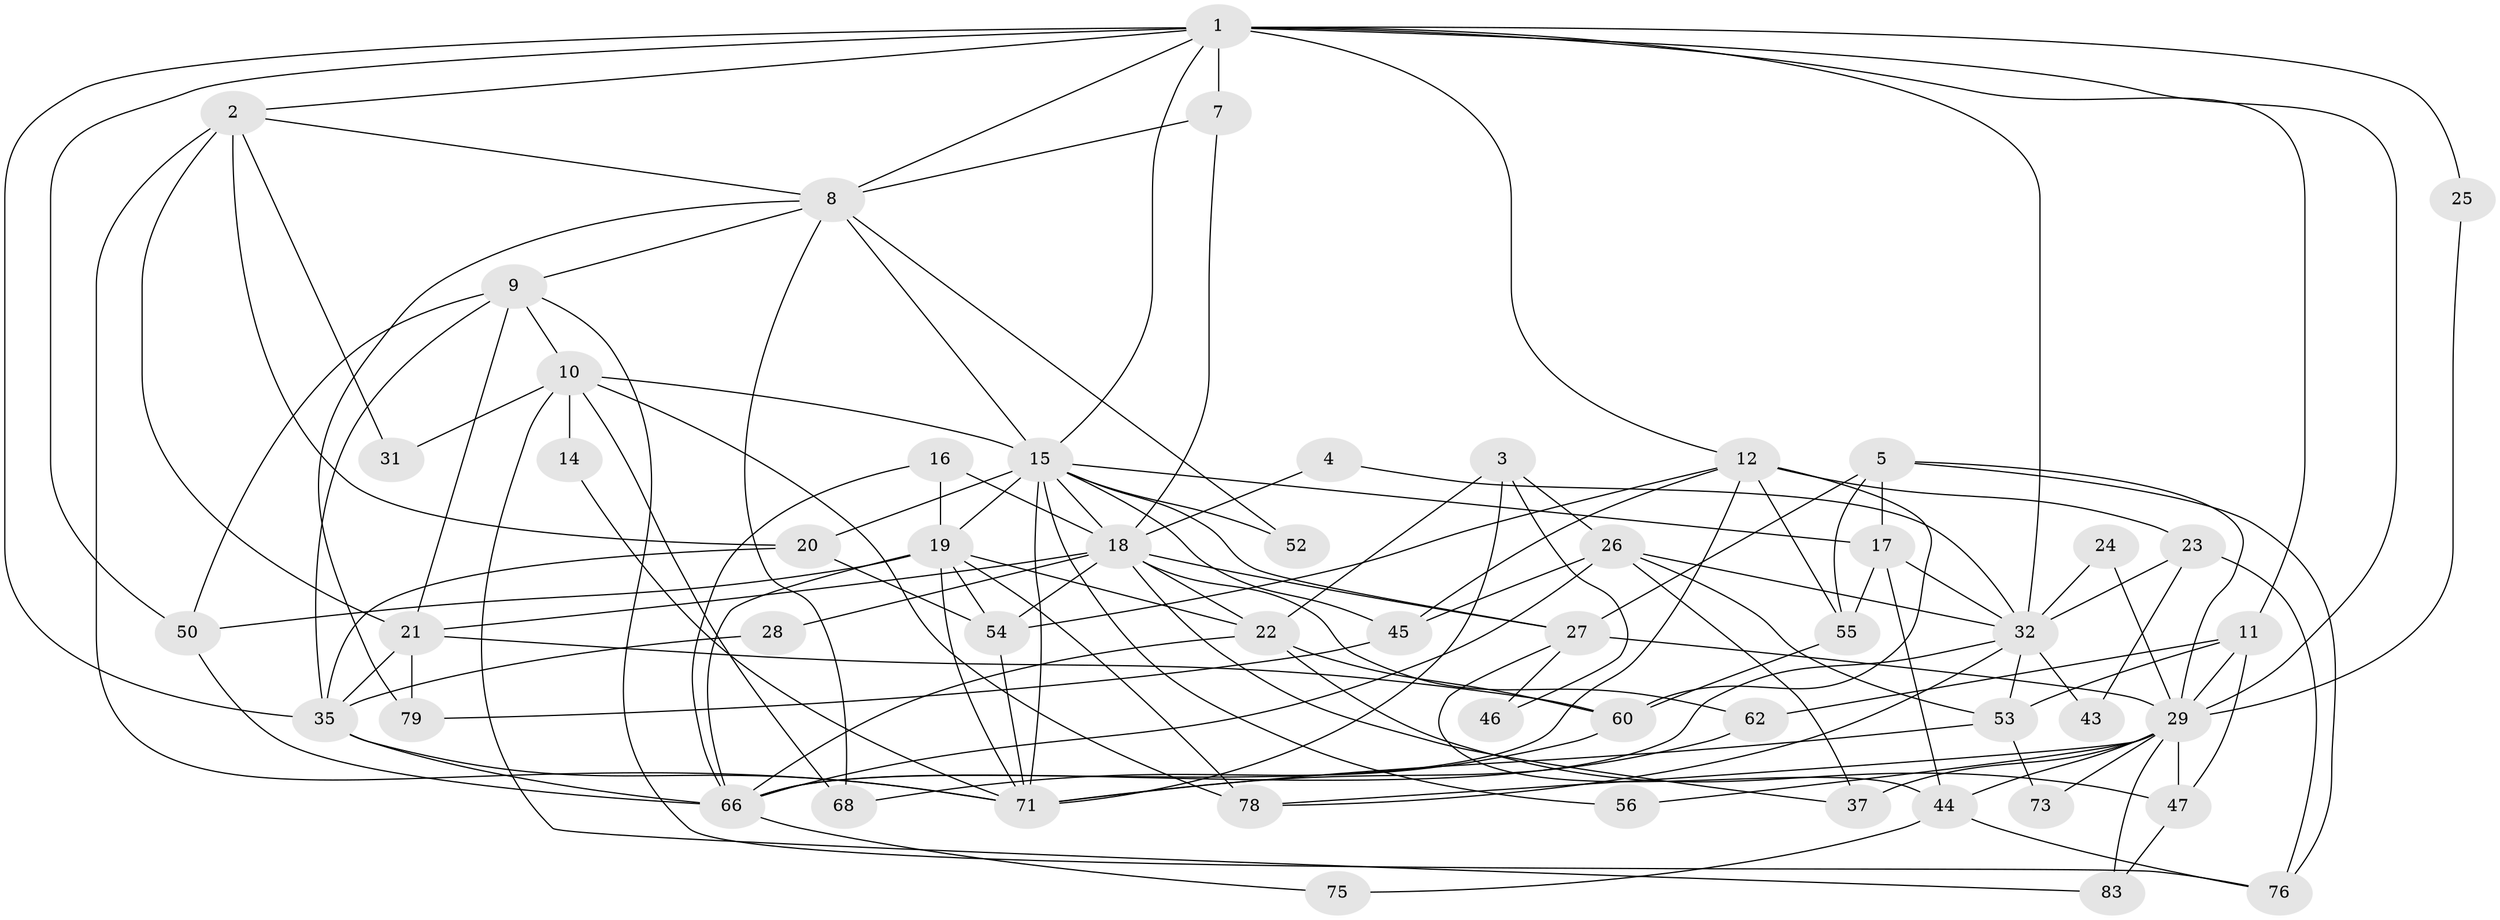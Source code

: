 // original degree distribution, {5: 0.1566265060240964, 2: 0.20481927710843373, 4: 0.1927710843373494, 3: 0.26506024096385544, 6: 0.0963855421686747, 8: 0.024096385542168676, 9: 0.024096385542168676, 7: 0.03614457831325301}
// Generated by graph-tools (version 1.1) at 2025/41/03/06/25 10:41:54]
// undirected, 53 vertices, 132 edges
graph export_dot {
graph [start="1"]
  node [color=gray90,style=filled];
  1 [super="+64"];
  2 [super="+36"];
  3;
  4;
  5 [super="+6"];
  7;
  8 [super="+49"];
  9 [super="+57"];
  10 [super="+38"];
  11 [super="+42"];
  12 [super="+13"];
  14;
  15 [super="+67"];
  16 [super="+30"];
  17 [super="+58"];
  18 [super="+65"];
  19 [super="+33"];
  20 [super="+39"];
  21 [super="+77"];
  22 [super="+48"];
  23 [super="+41"];
  24;
  25;
  26 [super="+81"];
  27 [super="+63"];
  28;
  29 [super="+40"];
  31;
  32 [super="+34"];
  35 [super="+72"];
  37;
  43;
  44;
  45 [super="+59"];
  46;
  47 [super="+61"];
  50 [super="+51"];
  52;
  53;
  54;
  55 [super="+74"];
  56;
  60 [super="+70"];
  62;
  66 [super="+69"];
  68 [super="+82"];
  71 [super="+80"];
  73;
  75;
  76;
  78;
  79;
  83;
  1 -- 7;
  1 -- 25;
  1 -- 15;
  1 -- 12;
  1 -- 32;
  1 -- 2;
  1 -- 35;
  1 -- 8;
  1 -- 11;
  1 -- 50;
  1 -- 29;
  2 -- 8;
  2 -- 21;
  2 -- 71;
  2 -- 31;
  2 -- 20;
  3 -- 46;
  3 -- 22;
  3 -- 26;
  3 -- 71;
  4 -- 32;
  4 -- 18;
  5 -- 76;
  5 -- 17;
  5 -- 29;
  5 -- 27;
  5 -- 55;
  7 -- 8;
  7 -- 18;
  8 -- 68;
  8 -- 79;
  8 -- 52;
  8 -- 15;
  8 -- 9;
  9 -- 76;
  9 -- 50;
  9 -- 35;
  9 -- 10;
  9 -- 21;
  10 -- 83;
  10 -- 14;
  10 -- 68;
  10 -- 31;
  10 -- 78;
  10 -- 15;
  11 -- 53;
  11 -- 29;
  11 -- 62;
  11 -- 47;
  12 -- 23;
  12 -- 55 [weight=2];
  12 -- 54;
  12 -- 45;
  12 -- 60;
  12 -- 66;
  14 -- 71;
  15 -- 19;
  15 -- 20;
  15 -- 56;
  15 -- 17;
  15 -- 52;
  15 -- 27;
  15 -- 45;
  15 -- 71;
  15 -- 18;
  16 -- 66;
  16 -- 18;
  16 -- 19;
  17 -- 44;
  17 -- 32;
  17 -- 55;
  18 -- 62;
  18 -- 54;
  18 -- 21;
  18 -- 37;
  18 -- 22;
  18 -- 27;
  18 -- 28;
  19 -- 54;
  19 -- 22;
  19 -- 66;
  19 -- 71;
  19 -- 78;
  19 -- 50;
  20 -- 54;
  20 -- 35;
  21 -- 60;
  21 -- 35;
  21 -- 79;
  22 -- 60;
  22 -- 47;
  22 -- 66;
  23 -- 43;
  23 -- 32;
  23 -- 76;
  24 -- 29 [weight=2];
  24 -- 32;
  25 -- 29;
  26 -- 32;
  26 -- 53;
  26 -- 66 [weight=2];
  26 -- 45;
  26 -- 37;
  27 -- 29;
  27 -- 44;
  27 -- 46;
  28 -- 35;
  29 -- 78;
  29 -- 37;
  29 -- 83;
  29 -- 73;
  29 -- 56;
  29 -- 44;
  29 -- 47;
  32 -- 53;
  32 -- 43;
  32 -- 78;
  32 -- 66;
  35 -- 71;
  35 -- 66;
  44 -- 76;
  44 -- 75;
  45 -- 79;
  47 -- 83;
  50 -- 66;
  53 -- 73;
  53 -- 71;
  54 -- 71;
  55 -- 60;
  60 -- 68;
  62 -- 71;
  66 -- 75;
}
